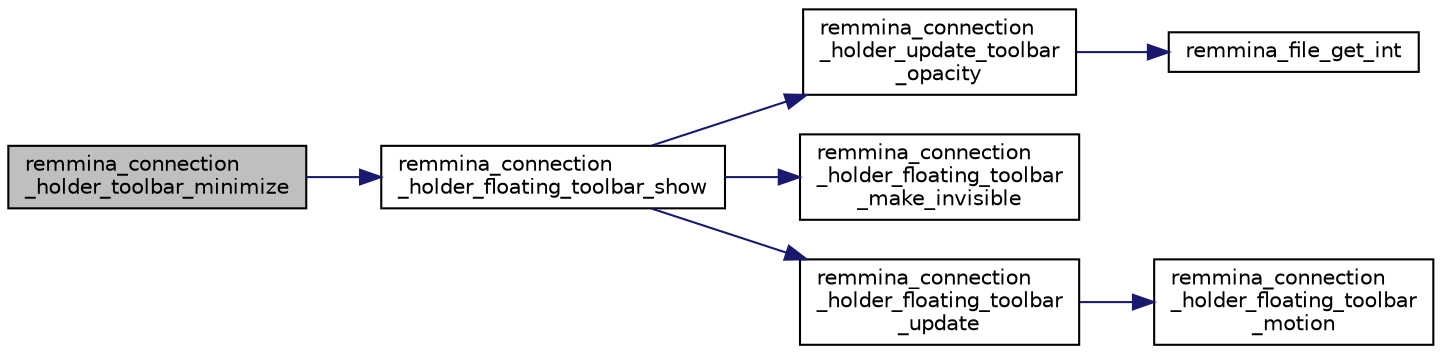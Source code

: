 digraph "remmina_connection_holder_toolbar_minimize"
{
  edge [fontname="Helvetica",fontsize="10",labelfontname="Helvetica",labelfontsize="10"];
  node [fontname="Helvetica",fontsize="10",shape=record];
  rankdir="LR";
  Node7520 [label="remmina_connection\l_holder_toolbar_minimize",height=0.2,width=0.4,color="black", fillcolor="grey75", style="filled", fontcolor="black"];
  Node7520 -> Node7521 [color="midnightblue",fontsize="10",style="solid",fontname="Helvetica"];
  Node7521 [label="remmina_connection\l_holder_floating_toolbar_show",height=0.2,width=0.4,color="black", fillcolor="white", style="filled",URL="$remmina__connection__window_8c.html#a147924e56eceebe1f61e47bf5af2218a"];
  Node7521 -> Node7522 [color="midnightblue",fontsize="10",style="solid",fontname="Helvetica"];
  Node7522 [label="remmina_connection\l_holder_update_toolbar\l_opacity",height=0.2,width=0.4,color="black", fillcolor="white", style="filled",URL="$remmina__connection__window_8c.html#aac6895538e595984302a03c07bc51fbe"];
  Node7522 -> Node7523 [color="midnightblue",fontsize="10",style="solid",fontname="Helvetica"];
  Node7523 [label="remmina_file_get_int",height=0.2,width=0.4,color="black", fillcolor="white", style="filled",URL="$remmina__file_8c.html#a4884356c195dcfb4ceacf641a1e74e66"];
  Node7521 -> Node7524 [color="midnightblue",fontsize="10",style="solid",fontname="Helvetica"];
  Node7524 [label="remmina_connection\l_holder_floating_toolbar\l_make_invisible",height=0.2,width=0.4,color="black", fillcolor="white", style="filled",URL="$remmina__connection__window_8c.html#af12f8b64866588b7b2360cbc2681ec40"];
  Node7521 -> Node7525 [color="midnightblue",fontsize="10",style="solid",fontname="Helvetica"];
  Node7525 [label="remmina_connection\l_holder_floating_toolbar\l_update",height=0.2,width=0.4,color="black", fillcolor="white", style="filled",URL="$remmina__connection__window_8c.html#a2b7b33331e6fe8c8c70be62038f9f5ea"];
  Node7525 -> Node7526 [color="midnightblue",fontsize="10",style="solid",fontname="Helvetica"];
  Node7526 [label="remmina_connection\l_holder_floating_toolbar\l_motion",height=0.2,width=0.4,color="black", fillcolor="white", style="filled",URL="$remmina__connection__window_8c.html#a0a92f6f998590a56e44964f0345f942b"];
}

